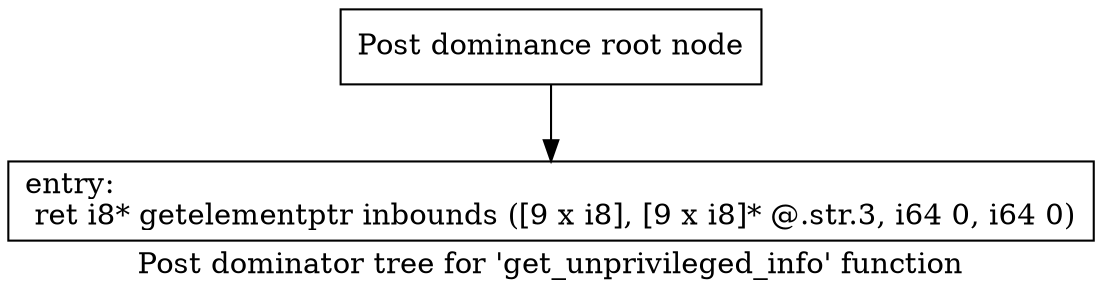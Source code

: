 digraph "Post dominator tree for 'get_unprivileged_info' function" {
	label="Post dominator tree for 'get_unprivileged_info' function";

	Node0x563a7b8798b0 [shape=record,label="{Post dominance root node}"];
	Node0x563a7b8798b0 -> Node0x563a7b87aac0;
	Node0x563a7b87aac0 [shape=record,label="{entry:\l  ret i8* getelementptr inbounds ([9 x i8], [9 x i8]* @.str.3, i64 0, i64 0)\l}"];
}
